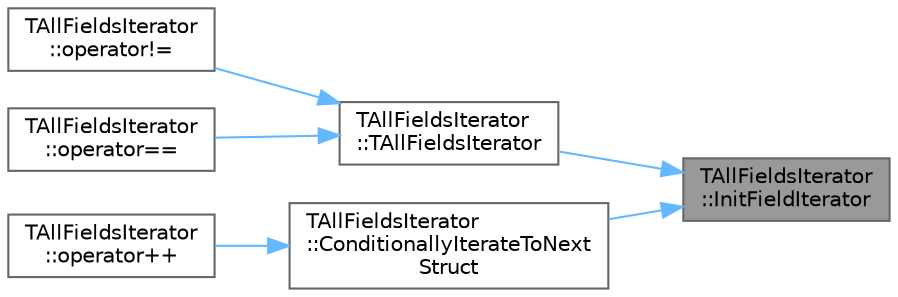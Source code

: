 digraph "TAllFieldsIterator::InitFieldIterator"
{
 // INTERACTIVE_SVG=YES
 // LATEX_PDF_SIZE
  bgcolor="transparent";
  edge [fontname=Helvetica,fontsize=10,labelfontname=Helvetica,labelfontsize=10];
  node [fontname=Helvetica,fontsize=10,shape=box,height=0.2,width=0.4];
  rankdir="RL";
  Node1 [id="Node000001",label="TAllFieldsIterator\l::InitFieldIterator",height=0.2,width=0.4,color="gray40", fillcolor="grey60", style="filled", fontcolor="black",tooltip="Initializes the field iterator for the current struct."];
  Node1 -> Node2 [id="edge1_Node000001_Node000002",dir="back",color="steelblue1",style="solid",tooltip=" "];
  Node2 [id="Node000002",label="TAllFieldsIterator\l::TAllFieldsIterator",height=0.2,width=0.4,color="grey40", fillcolor="white", style="filled",URL="$db/de9/classTAllFieldsIterator.html#af4a80bf9c85a714e1920db2b61234c95",tooltip=" "];
  Node2 -> Node3 [id="edge2_Node000002_Node000003",dir="back",color="steelblue1",style="solid",tooltip=" "];
  Node3 [id="Node000003",label="TAllFieldsIterator\l::operator!=",height=0.2,width=0.4,color="grey40", fillcolor="white", style="filled",URL="$db/de9/classTAllFieldsIterator.html#a4638160536e2851c31749211346b150b",tooltip=" "];
  Node2 -> Node4 [id="edge3_Node000002_Node000004",dir="back",color="steelblue1",style="solid",tooltip=" "];
  Node4 [id="Node000004",label="TAllFieldsIterator\l::operator==",height=0.2,width=0.4,color="grey40", fillcolor="white", style="filled",URL="$db/de9/classTAllFieldsIterator.html#a14afe309218d64029ae002054ebeed6e",tooltip=" "];
  Node1 -> Node5 [id="edge4_Node000001_Node000005",dir="back",color="steelblue1",style="solid",tooltip=" "];
  Node5 [id="Node000005",label="TAllFieldsIterator\l::ConditionallyIterateToNext\lStruct",height=0.2,width=0.4,color="grey40", fillcolor="white", style="filled",URL="$db/de9/classTAllFieldsIterator.html#a9a6727f2008863459d9b06e6bb74a939",tooltip=" "];
  Node5 -> Node6 [id="edge5_Node000005_Node000006",dir="back",color="steelblue1",style="solid",tooltip=" "];
  Node6 [id="Node000006",label="TAllFieldsIterator\l::operator++",height=0.2,width=0.4,color="grey40", fillcolor="white", style="filled",URL="$db/de9/classTAllFieldsIterator.html#aeb92da49e07260b62ef448e05be4bf00",tooltip=" "];
}
